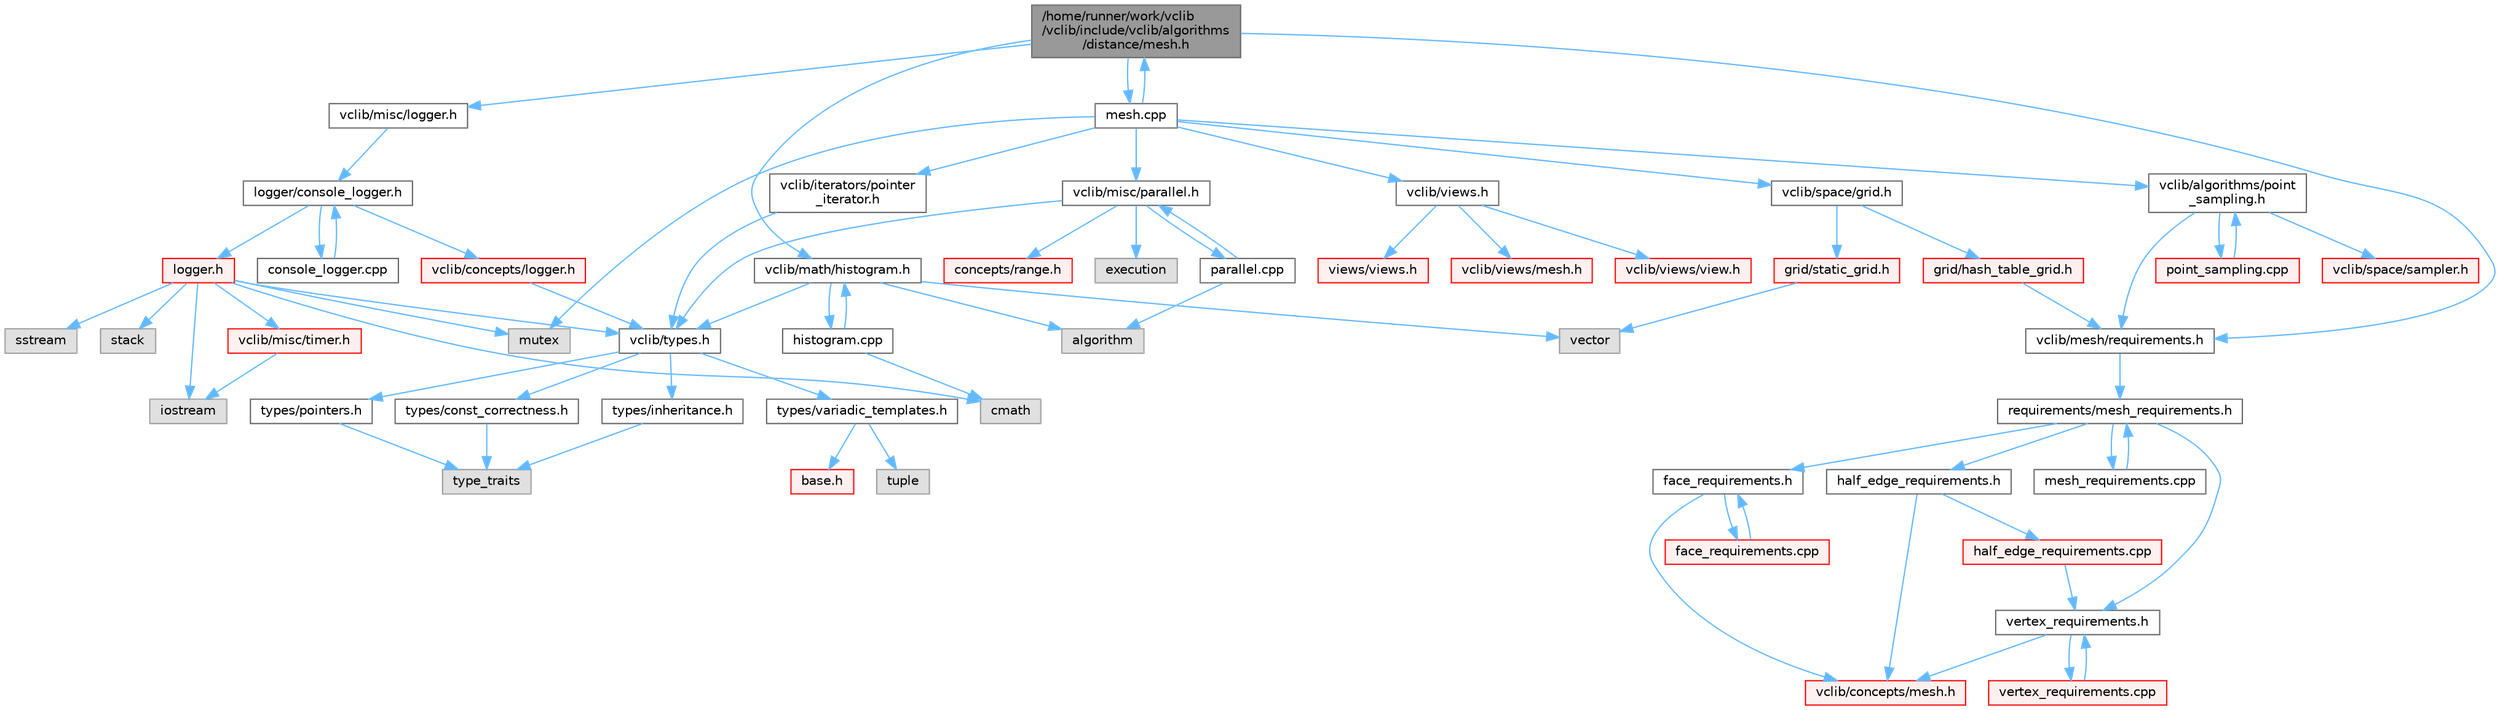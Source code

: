 digraph "/home/runner/work/vclib/vclib/include/vclib/algorithms/distance/mesh.h"
{
 // LATEX_PDF_SIZE
  bgcolor="transparent";
  edge [fontname=Helvetica,fontsize=10,labelfontname=Helvetica,labelfontsize=10];
  node [fontname=Helvetica,fontsize=10,shape=box,height=0.2,width=0.4];
  Node1 [label="/home/runner/work/vclib\l/vclib/include/vclib/algorithms\l/distance/mesh.h",height=0.2,width=0.4,color="gray40", fillcolor="grey60", style="filled", fontcolor="black",tooltip=" "];
  Node1 -> Node2 [color="steelblue1",style="solid"];
  Node2 [label="vclib/math/histogram.h",height=0.2,width=0.4,color="grey40", fillcolor="white", style="filled",URL="$histogram_8h.html",tooltip=" "];
  Node2 -> Node3 [color="steelblue1",style="solid"];
  Node3 [label="algorithm",height=0.2,width=0.4,color="grey60", fillcolor="#E0E0E0", style="filled",tooltip=" "];
  Node2 -> Node4 [color="steelblue1",style="solid"];
  Node4 [label="vector",height=0.2,width=0.4,color="grey60", fillcolor="#E0E0E0", style="filled",tooltip=" "];
  Node2 -> Node5 [color="steelblue1",style="solid"];
  Node5 [label="vclib/types.h",height=0.2,width=0.4,color="grey40", fillcolor="white", style="filled",URL="$types_8h.html",tooltip=" "];
  Node5 -> Node6 [color="steelblue1",style="solid"];
  Node6 [label="types/const_correctness.h",height=0.2,width=0.4,color="grey40", fillcolor="white", style="filled",URL="$types_2const__correctness_8h.html",tooltip=" "];
  Node6 -> Node7 [color="steelblue1",style="solid"];
  Node7 [label="type_traits",height=0.2,width=0.4,color="grey60", fillcolor="#E0E0E0", style="filled",tooltip=" "];
  Node5 -> Node8 [color="steelblue1",style="solid"];
  Node8 [label="types/inheritance.h",height=0.2,width=0.4,color="grey40", fillcolor="white", style="filled",URL="$inheritance_8h.html",tooltip=" "];
  Node8 -> Node7 [color="steelblue1",style="solid"];
  Node5 -> Node9 [color="steelblue1",style="solid"];
  Node9 [label="types/pointers.h",height=0.2,width=0.4,color="grey40", fillcolor="white", style="filled",URL="$types_2pointers_8h.html",tooltip=" "];
  Node9 -> Node7 [color="steelblue1",style="solid"];
  Node5 -> Node10 [color="steelblue1",style="solid"];
  Node10 [label="types/variadic_templates.h",height=0.2,width=0.4,color="grey40", fillcolor="white", style="filled",URL="$variadic__templates_8h.html",tooltip=" "];
  Node10 -> Node11 [color="steelblue1",style="solid"];
  Node11 [label="base.h",height=0.2,width=0.4,color="red", fillcolor="#FFF0F0", style="filled",URL="$types_2base_8h.html",tooltip=" "];
  Node10 -> Node15 [color="steelblue1",style="solid"];
  Node15 [label="tuple",height=0.2,width=0.4,color="grey60", fillcolor="#E0E0E0", style="filled",tooltip=" "];
  Node2 -> Node16 [color="steelblue1",style="solid"];
  Node16 [label="histogram.cpp",height=0.2,width=0.4,color="grey40", fillcolor="white", style="filled",URL="$histogram_8cpp.html",tooltip=" "];
  Node16 -> Node2 [color="steelblue1",style="solid"];
  Node16 -> Node17 [color="steelblue1",style="solid"];
  Node17 [label="cmath",height=0.2,width=0.4,color="grey60", fillcolor="#E0E0E0", style="filled",tooltip=" "];
  Node1 -> Node18 [color="steelblue1",style="solid"];
  Node18 [label="vclib/mesh/requirements.h",height=0.2,width=0.4,color="grey40", fillcolor="white", style="filled",URL="$requirements_8h.html",tooltip=" "];
  Node18 -> Node19 [color="steelblue1",style="solid"];
  Node19 [label="requirements/mesh_requirements.h",height=0.2,width=0.4,color="grey40", fillcolor="white", style="filled",URL="$mesh__requirements_8h.html",tooltip=" "];
  Node19 -> Node20 [color="steelblue1",style="solid"];
  Node20 [label="half_edge_requirements.h",height=0.2,width=0.4,color="grey40", fillcolor="white", style="filled",URL="$half__edge__requirements_8h.html",tooltip=" "];
  Node20 -> Node21 [color="steelblue1",style="solid"];
  Node21 [label="vclib/concepts/mesh.h",height=0.2,width=0.4,color="red", fillcolor="#FFF0F0", style="filled",URL="$concepts_2mesh_8h.html",tooltip=" "];
  Node20 -> Node74 [color="steelblue1",style="solid"];
  Node74 [label="half_edge_requirements.cpp",height=0.2,width=0.4,color="red", fillcolor="#FFF0F0", style="filled",URL="$half__edge__requirements_8cpp.html",tooltip=" "];
  Node74 -> Node75 [color="steelblue1",style="solid"];
  Node75 [label="vertex_requirements.h",height=0.2,width=0.4,color="grey40", fillcolor="white", style="filled",URL="$vertex__requirements_8h.html",tooltip=" "];
  Node75 -> Node21 [color="steelblue1",style="solid"];
  Node75 -> Node76 [color="steelblue1",style="solid"];
  Node76 [label="vertex_requirements.cpp",height=0.2,width=0.4,color="red", fillcolor="#FFF0F0", style="filled",URL="$vertex__requirements_8cpp.html",tooltip=" "];
  Node76 -> Node75 [color="steelblue1",style="solid"];
  Node19 -> Node155 [color="steelblue1",style="solid"];
  Node155 [label="face_requirements.h",height=0.2,width=0.4,color="grey40", fillcolor="white", style="filled",URL="$face__requirements_8h.html",tooltip=" "];
  Node155 -> Node21 [color="steelblue1",style="solid"];
  Node155 -> Node156 [color="steelblue1",style="solid"];
  Node156 [label="face_requirements.cpp",height=0.2,width=0.4,color="red", fillcolor="#FFF0F0", style="filled",URL="$face__requirements_8cpp.html",tooltip=" "];
  Node156 -> Node155 [color="steelblue1",style="solid"];
  Node19 -> Node75 [color="steelblue1",style="solid"];
  Node19 -> Node180 [color="steelblue1",style="solid"];
  Node180 [label="mesh_requirements.cpp",height=0.2,width=0.4,color="grey40", fillcolor="white", style="filled",URL="$mesh__requirements_8cpp.html",tooltip=" "];
  Node180 -> Node19 [color="steelblue1",style="solid"];
  Node1 -> Node181 [color="steelblue1",style="solid"];
  Node181 [label="vclib/misc/logger.h",height=0.2,width=0.4,color="grey40", fillcolor="white", style="filled",URL="$misc_2logger_8h.html",tooltip=" "];
  Node181 -> Node182 [color="steelblue1",style="solid"];
  Node182 [label="logger/console_logger.h",height=0.2,width=0.4,color="grey40", fillcolor="white", style="filled",URL="$console__logger_8h.html",tooltip=" "];
  Node182 -> Node183 [color="steelblue1",style="solid"];
  Node183 [label="logger.h",height=0.2,width=0.4,color="red", fillcolor="#FFF0F0", style="filled",URL="$misc_2logger_2logger_8h.html",tooltip=" "];
  Node183 -> Node17 [color="steelblue1",style="solid"];
  Node183 -> Node184 [color="steelblue1",style="solid"];
  Node184 [label="iostream",height=0.2,width=0.4,color="grey60", fillcolor="#E0E0E0", style="filled",tooltip=" "];
  Node183 -> Node185 [color="steelblue1",style="solid"];
  Node185 [label="mutex",height=0.2,width=0.4,color="grey60", fillcolor="#E0E0E0", style="filled",tooltip=" "];
  Node183 -> Node186 [color="steelblue1",style="solid"];
  Node186 [label="sstream",height=0.2,width=0.4,color="grey60", fillcolor="#E0E0E0", style="filled",tooltip=" "];
  Node183 -> Node187 [color="steelblue1",style="solid"];
  Node187 [label="stack",height=0.2,width=0.4,color="grey60", fillcolor="#E0E0E0", style="filled",tooltip=" "];
  Node183 -> Node188 [color="steelblue1",style="solid"];
  Node188 [label="vclib/misc/timer.h",height=0.2,width=0.4,color="red", fillcolor="#FFF0F0", style="filled",URL="$timer_8h.html",tooltip=" "];
  Node188 -> Node184 [color="steelblue1",style="solid"];
  Node183 -> Node5 [color="steelblue1",style="solid"];
  Node182 -> Node194 [color="steelblue1",style="solid"];
  Node194 [label="vclib/concepts/logger.h",height=0.2,width=0.4,color="red", fillcolor="#FFF0F0", style="filled",URL="$concepts_2logger_8h.html",tooltip=" "];
  Node194 -> Node5 [color="steelblue1",style="solid"];
  Node182 -> Node195 [color="steelblue1",style="solid"];
  Node195 [label="console_logger.cpp",height=0.2,width=0.4,color="grey40", fillcolor="white", style="filled",URL="$console__logger_8cpp.html",tooltip=" "];
  Node195 -> Node182 [color="steelblue1",style="solid"];
  Node1 -> Node196 [color="steelblue1",style="solid"];
  Node196 [label="mesh.cpp",height=0.2,width=0.4,color="grey40", fillcolor="white", style="filled",URL="$algorithms_2distance_2mesh_8cpp.html",tooltip=" "];
  Node196 -> Node1 [color="steelblue1",style="solid"];
  Node196 -> Node197 [color="steelblue1",style="solid"];
  Node197 [label="vclib/algorithms/point\l_sampling.h",height=0.2,width=0.4,color="grey40", fillcolor="white", style="filled",URL="$point__sampling_8h.html",tooltip=" "];
  Node197 -> Node18 [color="steelblue1",style="solid"];
  Node197 -> Node198 [color="steelblue1",style="solid"];
  Node198 [label="vclib/space/sampler.h",height=0.2,width=0.4,color="red", fillcolor="#FFF0F0", style="filled",URL="$space_2sampler_8h.html",tooltip=" "];
  Node197 -> Node252 [color="steelblue1",style="solid"];
  Node252 [label="point_sampling.cpp",height=0.2,width=0.4,color="red", fillcolor="#FFF0F0", style="filled",URL="$point__sampling_8cpp.html",tooltip=" "];
  Node252 -> Node197 [color="steelblue1",style="solid"];
  Node196 -> Node269 [color="steelblue1",style="solid"];
  Node269 [label="vclib/space/grid.h",height=0.2,width=0.4,color="grey40", fillcolor="white", style="filled",URL="$grid_8h.html",tooltip=" "];
  Node269 -> Node270 [color="steelblue1",style="solid"];
  Node270 [label="grid/hash_table_grid.h",height=0.2,width=0.4,color="red", fillcolor="#FFF0F0", style="filled",URL="$hash__table__grid_8h.html",tooltip=" "];
  Node270 -> Node18 [color="steelblue1",style="solid"];
  Node269 -> Node305 [color="steelblue1",style="solid"];
  Node305 [label="grid/static_grid.h",height=0.2,width=0.4,color="red", fillcolor="#FFF0F0", style="filled",URL="$static__grid_8h.html",tooltip=" "];
  Node305 -> Node4 [color="steelblue1",style="solid"];
  Node196 -> Node310 [color="steelblue1",style="solid"];
  Node310 [label="vclib/misc/parallel.h",height=0.2,width=0.4,color="grey40", fillcolor="white", style="filled",URL="$parallel_8h.html",tooltip=" "];
  Node310 -> Node207 [color="steelblue1",style="solid"];
  Node207 [label="concepts/range.h",height=0.2,width=0.4,color="red", fillcolor="#FFF0F0", style="filled",URL="$range_8h.html",tooltip=" "];
  Node310 -> Node5 [color="steelblue1",style="solid"];
  Node310 -> Node311 [color="steelblue1",style="solid"];
  Node311 [label="execution",height=0.2,width=0.4,color="grey60", fillcolor="#E0E0E0", style="filled",tooltip=" "];
  Node310 -> Node312 [color="steelblue1",style="solid"];
  Node312 [label="parallel.cpp",height=0.2,width=0.4,color="grey40", fillcolor="white", style="filled",URL="$parallel_8cpp.html",tooltip=" "];
  Node312 -> Node310 [color="steelblue1",style="solid"];
  Node312 -> Node3 [color="steelblue1",style="solid"];
  Node196 -> Node313 [color="steelblue1",style="solid"];
  Node313 [label="vclib/views.h",height=0.2,width=0.4,color="grey40", fillcolor="white", style="filled",URL="$views_8h.html",tooltip=" "];
  Node313 -> Node91 [color="steelblue1",style="solid"];
  Node91 [label="vclib/views/view.h",height=0.2,width=0.4,color="red", fillcolor="#FFF0F0", style="filled",URL="$view_8h.html",tooltip=" "];
  Node313 -> Node314 [color="steelblue1",style="solid"];
  Node314 [label="views/views.h",height=0.2,width=0.4,color="red", fillcolor="#FFF0F0", style="filled",URL="$views_2views_8h.html",tooltip=" "];
  Node313 -> Node201 [color="steelblue1",style="solid"];
  Node201 [label="vclib/views/mesh.h",height=0.2,width=0.4,color="red", fillcolor="#FFF0F0", style="filled",URL="$views_2mesh_8h.html",tooltip=" "];
  Node196 -> Node185 [color="steelblue1",style="solid"];
  Node196 -> Node315 [color="steelblue1",style="solid"];
  Node315 [label="vclib/iterators/pointer\l_iterator.h",height=0.2,width=0.4,color="grey40", fillcolor="white", style="filled",URL="$pointer__iterator_8h.html",tooltip=" "];
  Node315 -> Node5 [color="steelblue1",style="solid"];
}
